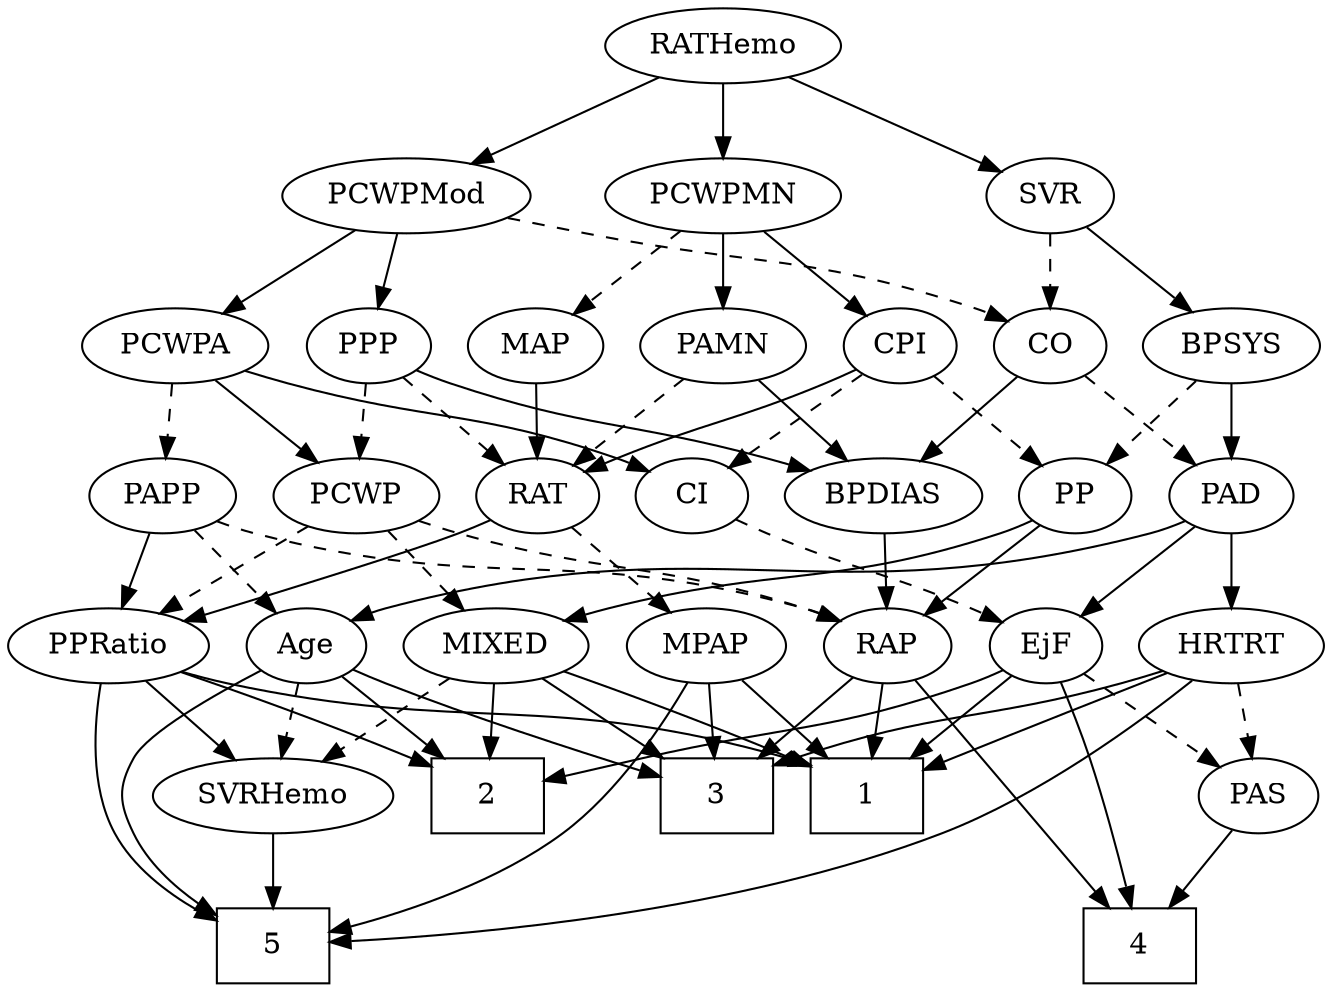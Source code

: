 strict digraph {
	graph [bb="0,0,592.65,468"];
	node [label="\N"];
	1	[height=0.5,
		pos="379.65,90",
		shape=box,
		width=0.75];
	2	[height=0.5,
		pos="197.65,90",
		shape=box,
		width=0.75];
	3	[height=0.5,
		pos="307.65,90",
		shape=box,
		width=0.75];
	4	[height=0.5,
		pos="510.65,18",
		shape=box,
		width=0.75];
	5	[height=0.5,
		pos="102.65,18",
		shape=box,
		width=0.75];
	Age	[height=0.5,
		pos="124.65,162",
		width=0.75];
	Age -> 2	[pos="e,179.8,108.11 139.42,146.83 148.9,137.75 161.45,125.71 172.47,115.14",
		style=solid];
	Age -> 3	[pos="e,280.53,99.913 145.82,150.59 150.65,148.33 155.8,146.01 160.65,144 197.68,128.62 240.94,113.34 270.91,103.16",
		style=solid];
	Age -> 5	[pos="e,75.465,35.663 103.72,150.29 81.984,138.69 50.241,120.2 43.646,108 36.036,93.926 37.13,86.613 43.646,72 48.816,60.407 57.913,50.291 \
67.439,42.091",
		style=solid];
	SVRHemo	[height=0.5,
		pos="102.65,90",
		width=1.3902];
	Age -> SVRHemo	[pos="e,108.08,108.28 119.32,144.05 116.87,136.26 113.9,126.82 111.16,118.08",
		style=dashed];
	EjF	[height=0.5,
		pos="456.65,162",
		width=0.75];
	EjF -> 1	[pos="e,398.47,108.11 441.06,146.83 431.07,137.75 417.83,125.71 406.2,115.14",
		style=solid];
	EjF -> 2	[pos="e,224.93,97.326 436.01,150.36 431.06,148.06 425.73,145.78 420.65,144 411.84,140.91 296.13,113.88 234.97,99.658",
		style=solid];
	EjF -> 4	[pos="e,507.36,36.148 466.93,145.29 473.3,135.02 481.27,121.11 486.65,108 494.92,87.825 501.19,63.913 505.24,45.958",
		style=solid];
	PAS	[height=0.5,
		pos="565.65,90",
		width=0.75];
	EjF -> PAS	[pos="e,546.88,103.05 475.63,148.81 492.98,137.67 518.84,121.06 538.39,108.5",
		style=dashed];
	RAP	[height=0.5,
		pos="383.65,162",
		width=0.77632];
	RAP -> 1	[pos="e,380.62,108.1 382.66,143.7 382.22,135.98 381.69,126.71 381.2,118.11",
		style=solid];
	RAP -> 3	[pos="e,326.23,108.11 368.27,146.83 358.4,137.75 345.33,125.71 333.86,115.14",
		style=solid];
	RAP -> 4	[pos="e,495.12,36.365 397,146.07 418.65,121.86 461.67,73.761 488.12,44.182",
		style=solid];
	MIXED	[height=0.5,
		pos="209.65,162",
		width=1.1193];
	MIXED -> 1	[pos="e,352.61,104 239.41,149.86 264.8,140.22 302.42,125.61 343.28,108.04",
		style=solid];
	MIXED -> 2	[pos="e,200.58,108.1 206.68,143.7 205.36,135.98 203.77,126.71 202.29,118.11",
		style=solid];
	MIXED -> 3	[pos="e,283.79,108.04 230.43,146.15 243.49,136.83 260.6,124.61 275.39,114.04",
		style=solid];
	MIXED -> SVRHemo	[pos="e,125.64,106.04 187.74,146.67 172.32,136.58 151.46,122.94 134.26,111.68",
		style=dashed];
	MPAP	[height=0.5,
		pos="302.65,162",
		width=0.97491];
	MPAP -> 1	[pos="e,360.81,108.13 319.35,145.81 329.27,136.79 342.07,125.16 353.32,114.93",
		style=solid];
	MPAP -> 3	[pos="e,306.42,108.1 303.88,143.7 304.43,135.98 305.1,126.71 305.71,118.11",
		style=solid];
	MPAP -> 5	[pos="e,129.84,25.488 293.49,144.41 281.88,124.72 260.15,92.058 233.65,72 205.42,50.638 167.4,36.52 139.59,28.266",
		style=solid];
	BPSYS	[height=0.5,
		pos="541.65,306",
		width=1.0471];
	PAD	[height=0.5,
		pos="541.65,234",
		width=0.79437];
	BPSYS -> PAD	[pos="e,541.65,252.1 541.65,287.7 541.65,279.98 541.65,270.71 541.65,262.11",
		style=solid];
	PP	[height=0.5,
		pos="467.65,234",
		width=0.75];
	BPSYS -> PP	[pos="e,482.52,249.07 525.22,289.46 514.84,279.65 501.3,266.83 489.95,256.1",
		style=dashed];
	PAD -> Age	[pos="e,145.13,174.12 519.98,221.9 514.74,219.61 509.09,217.46 503.65,216 355.62,176.21 308.26,221.31 160.65,180 158.7,179.46 156.73,178.81 \
154.76,178.1",
		style=solid];
	PAD -> EjF	[pos="e,473.12,176.56 524.85,219.17 512.32,208.85 495,194.58 480.95,183.01",
		style=solid];
	HRTRT	[height=0.5,
		pos="541.65,162",
		width=1.1013];
	PAD -> HRTRT	[pos="e,541.65,180.1 541.65,215.7 541.65,207.98 541.65,198.71 541.65,190.11",
		style=solid];
	CO	[height=0.5,
		pos="458.65,306",
		width=0.75];
	CO -> PAD	[pos="e,525.28,248.8 475.04,291.17 487.09,281.01 503.67,267.03 517.27,255.56",
		style=dashed];
	BPDIAS	[height=0.5,
		pos="380.65,234",
		width=1.1735];
	CO -> BPDIAS	[pos="e,397.93,250.51 443.24,291.17 432.53,281.56 418.02,268.54 405.67,257.46",
		style=solid];
	PAS -> 4	[pos="e,524.1,36.127 553.71,73.811 546.9,65.141 538.19,54.052 530.38,44.12",
		style=solid];
	PAMN	[height=0.5,
		pos="305.65,306",
		width=1.011];
	RAT	[height=0.5,
		pos="221.65,234",
		width=0.75827];
	PAMN -> RAT	[pos="e,238.01,248.64 287.83,290.15 275.63,279.98 259.29,266.37 245.9,255.21",
		style=dashed];
	PAMN -> BPDIAS	[pos="e,363.89,250.64 321.92,289.81 332,280.4 345.13,268.14 356.42,257.61",
		style=solid];
	RATHemo	[height=0.5,
		pos="305.65,450",
		width=1.3721];
	SVR	[height=0.5,
		pos="458.65,378",
		width=0.77632];
	RATHemo -> SVR	[pos="e,436.19,389.27 335.15,435.5 361.44,423.47 399.83,405.91 426.81,393.56",
		style=solid];
	PCWPMod	[height=0.5,
		pos="165.65,378",
		width=1.4443];
	RATHemo -> PCWPMod	[pos="e,194.07,393.21 277.65,435 256.24,424.3 226.5,409.43 203.05,397.7",
		style=solid];
	PCWPMN	[height=0.5,
		pos="305.65,378",
		width=1.3902];
	RATHemo -> PCWPMN	[pos="e,305.65,396.1 305.65,431.7 305.65,423.98 305.65,414.71 305.65,406.11",
		style=solid];
	CPI	[height=0.5,
		pos="386.65,306",
		width=0.75];
	CPI -> RAT	[pos="e,243.23,245.5 365.44,294.68 360.61,292.41 355.47,290.07 350.65,288 309.91,270.53 298.38,269.47 257.65,252 256.03,251.31 254.38,\
250.58 252.72,249.84",
		style=solid];
	CPI -> PP	[pos="e,451.68,248.8 402.65,291.17 414.41,281.01 430.58,267.03 443.85,255.56",
		style=dashed];
	CI	[height=0.5,
		pos="293.65,234",
		width=0.75];
	CPI -> CI	[pos="e,311.06,248.11 369.15,291.83 355.12,281.27 335.23,266.3 319.38,254.37",
		style=dashed];
	RAT -> MPAP	[pos="e,285.56,177.77 237.65,219.17 249.1,209.27 264.75,195.75 277.81,184.46",
		style=dashed];
	PPRatio	[height=0.5,
		pos="39.646,162",
		width=1.1013];
	RAT -> PPRatio	[pos="e,70.206,173.72 200.47,222.6 195.64,220.34 190.5,218.02 185.65,216 166.19,207.9 116.07,189.93 79.976,177.17",
		style=solid];
	SVR -> BPSYS	[pos="e,523.85,322.01 475.04,363.17 486.7,353.34 502.6,339.93 515.93,328.69",
		style=solid];
	SVR -> CO	[pos="e,458.65,324.1 458.65,359.7 458.65,351.98 458.65,342.71 458.65,334.11",
		style=dashed];
	PCWPMod -> CO	[pos="e,438.05,317.76 208.94,367.87 221.13,365.31 234.41,362.54 246.65,360 324.83,343.8 346.89,349.23 422.65,324 424.56,323.36 426.51,\
322.65 428.46,321.88",
		style=dashed];
	PCWPA	[height=0.5,
		pos="57.646,306",
		width=1.1555];
	PCWPMod -> PCWPA	[pos="e,79.928,321.44 142.21,361.81 126.47,351.61 105.56,338.05 88.468,326.98",
		style=solid];
	PPP	[height=0.5,
		pos="144.65,306",
		width=0.75];
	PCWPMod -> PPP	[pos="e,149.68,323.79 160.56,360.05 158.16,352.06 155.25,342.33 152.57,333.4",
		style=solid];
	PCWP	[height=0.5,
		pos="141.65,234",
		width=0.97491];
	PCWPA -> PCWP	[pos="e,124.03,249.68 75.873,289.81 87.701,279.95 103.28,266.97 116.31,256.12",
		style=solid];
	PCWPA -> CI	[pos="e,273.01,245.63 89.075,294.06 95.518,291.95 102.28,289.83 108.65,288 174.13,269.21 193.4,274.66 257.65,252 259.55,251.33 261.49,\
250.59 263.44,249.8",
		style=solid];
	PAPP	[height=0.5,
		pos="56.646,234",
		width=0.88464];
	PCWPA -> PAPP	[pos="e,56.891,252.1 57.399,287.7 57.289,279.98 57.157,270.71 57.034,262.11",
		style=dashed];
	PCWPMN -> PAMN	[pos="e,305.65,324.1 305.65,359.7 305.65,351.98 305.65,342.71 305.65,334.11",
		style=solid];
	PCWPMN -> CPI	[pos="e,370.8,320.7 324.03,361.12 335.59,351.12 350.62,338.13 363.06,327.38",
		style=solid];
	MAP	[height=0.5,
		pos="220.65,306",
		width=0.84854];
	PCWPMN -> MAP	[pos="e,237.84,321.16 286.36,361.12 274.38,351.26 258.87,338.47 245.92,327.81",
		style=dashed];
	SVRHemo -> 5	[pos="e,102.65,36.104 102.65,71.697 102.65,63.983 102.65,54.712 102.65,46.112",
		style=solid];
	BPDIAS -> RAP	[pos="e,382.91,180.1 381.39,215.7 381.72,207.98 382.12,198.71 382.48,190.11",
		style=solid];
	MAP -> RAT	[pos="e,221.4,252.1 220.89,287.7 221,279.98 221.14,270.71 221.26,262.11",
		style=solid];
	PP -> RAP	[pos="e,400.08,176.69 451.45,219.5 439.1,209.21 421.88,194.86 407.88,183.2",
		style=solid];
	PP -> MIXED	[pos="e,239.78,174.14 447.05,222.26 442.1,219.96 436.76,217.71 431.65,216 357.18,191.06 334.35,200.91 258.65,180 255.66,179.18 252.59,\
178.27 249.52,177.31",
		style=solid];
	PPP -> RAT	[pos="e,206.09,249.14 160.23,290.83 171.19,280.87 186.04,267.37 198.4,256.14",
		style=dashed];
	PPP -> BPDIAS	[pos="e,348.95,246.03 165.28,294.37 170.23,292.07 175.56,289.79 180.65,288 244.89,265.34 264.16,270.79 329.65,252 332.79,251.1 336.02,\
250.13 339.27,249.12",
		style=solid];
	PPP -> PCWP	[pos="e,142.38,252.1 143.9,287.7 143.57,279.98 143.18,270.71 142.81,262.11",
		style=dashed];
	PPRatio -> 1	[pos="e,352.47,104.87 68.91,149.81 75.343,147.65 82.17,145.57 88.646,144 196.75,117.88 232,139.51 342.6,107.78",
		style=solid];
	PPRatio -> 2	[pos="e,170.56,103.9 67.862,149.04 90.723,139.28 123.97,124.95 161.05,108.21",
		style=solid];
	PPRatio -> 5	[pos="e,75.302,32.38 33.952,143.96 28.756,125.28 23.439,94.944 34.646,72 41.532,57.904 54.178,46.466 66.713,37.872",
		style=solid];
	PPRatio -> SVRHemo	[pos="e,87.97,107.31 53.942,145.12 61.963,136.2 72.131,124.91 81.099,114.94",
		style=solid];
	PCWP -> RAP	[pos="e,362.04,173.85 168.42,221.93 174.05,219.8 180,217.71 185.65,216 255.82,194.73 277.17,203.44 346.65,180 348.56,179.36 350.5,178.64 \
352.44,177.89",
		style=dashed];
	PCWP -> MIXED	[pos="e,194.13,178.98 156.74,217.46 165.59,208.35 176.96,196.65 186.88,186.43",
		style=dashed];
	PCWP -> PPRatio	[pos="e,60.81,177.52 121.49,219.17 106.56,208.92 85.982,194.8 69.194,183.28",
		style=dashed];
	CI -> EjF	[pos="e,435.43,173.3 314.86,222.7 319.7,220.44 324.83,218.09 329.65,216 369.55,198.7 380.74,197.3 420.65,180 422.45,179.22 424.31,178.4 \
426.17,177.56",
		style=dashed];
	PAPP -> Age	[pos="e,110.39,177.68 71.401,217.81 80.705,208.23 92.876,195.7 103.23,185.04",
		style=dashed];
	PAPP -> RAP	[pos="e,362.53,173.96 80.576,221.91 86.092,219.68 92,217.55 97.646,216 205.46,186.36 239.41,211.67 346.65,180 348.79,179.37 350.98,178.63 \
353.16,177.82",
		style=dashed];
	PAPP -> PPRatio	[pos="e,43.842,180.28 52.531,216.05 50.638,208.26 48.346,198.82 46.223,190.08",
		style=solid];
	HRTRT -> 1	[pos="e,406.86,102.76 513.8,148.97 486.89,137.34 445.99,119.67 416.42,106.89",
		style=solid];
	HRTRT -> 3	[pos="e,334.92,104.58 511.74,150.11 505.46,147.97 498.87,145.83 492.65,144 430.21,125.67 409.73,130.19 344.44,107.91",
		style=solid];
	HRTRT -> 5	[pos="e,129.71,19.579 524.8,145.28 501.94,124.9 458.97,89.877 415.65,72 321.45,33.129 200.04,22.76 139.87,19.999",
		style=solid];
	HRTRT -> PAS	[pos="e,559.89,107.79 547.46,144.05 550.2,136.06 553.53,126.33 556.6,117.4",
		style=dashed];
}
